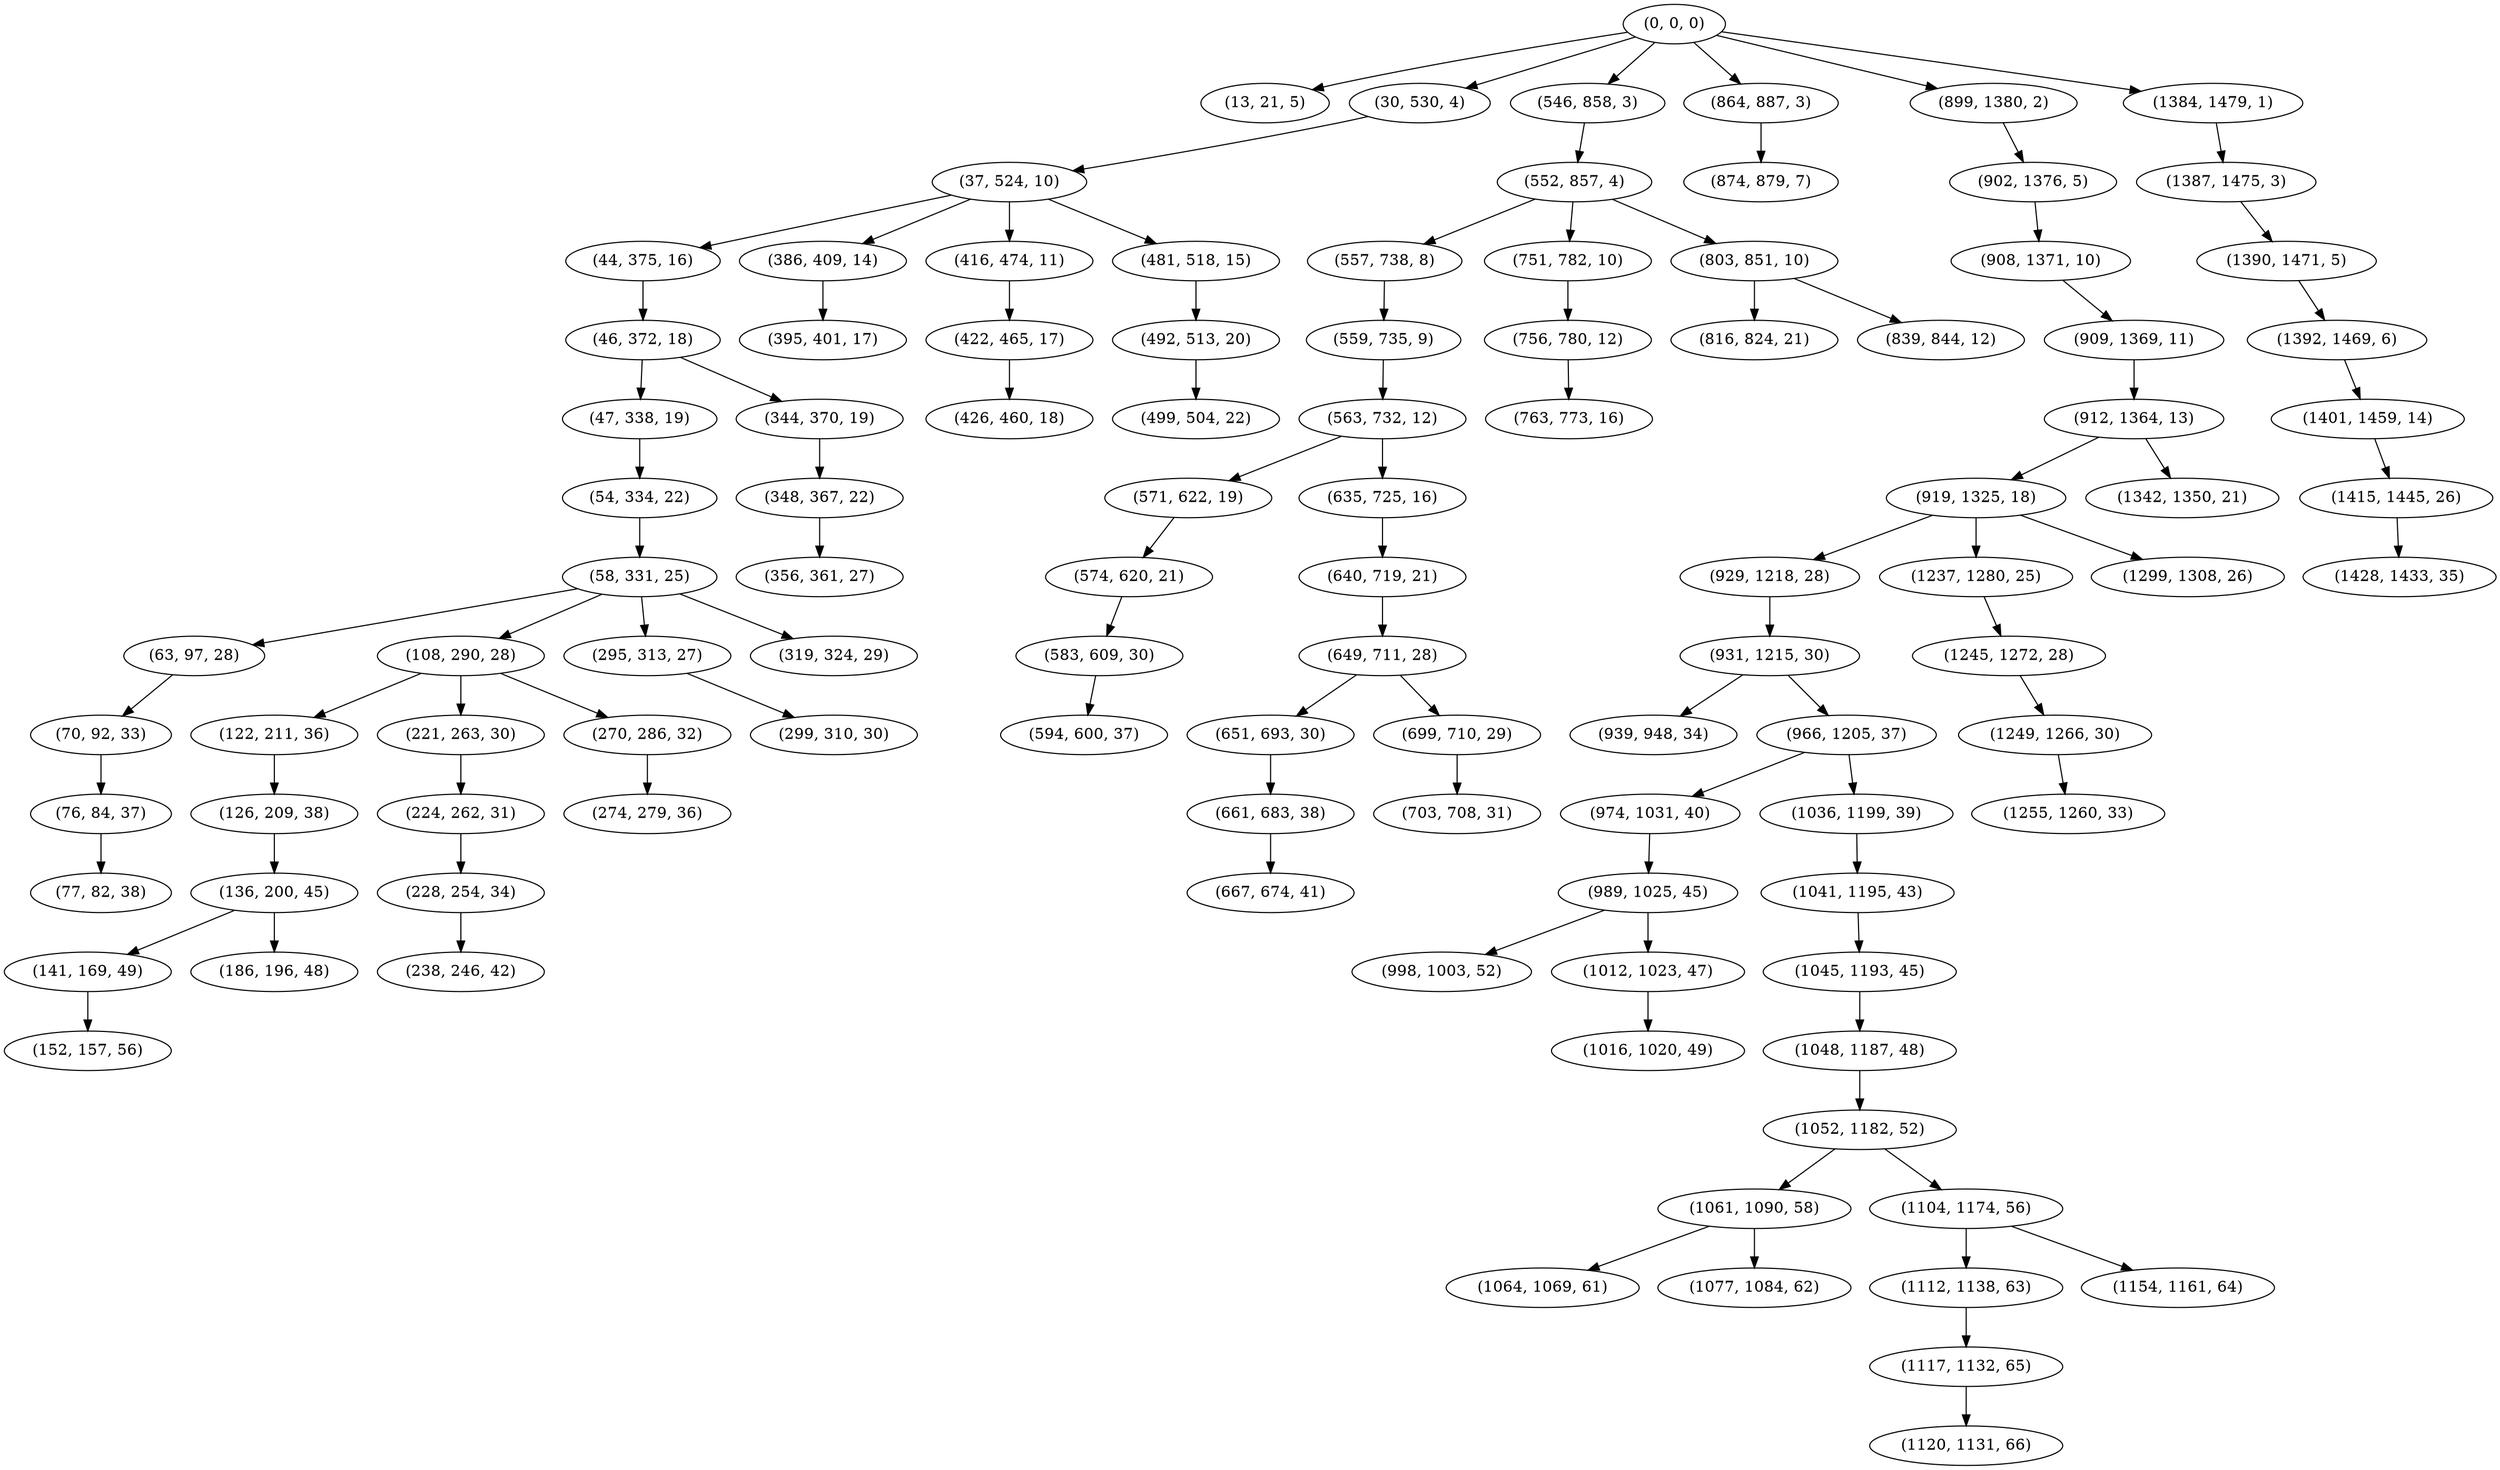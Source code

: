digraph tree {
    "(0, 0, 0)";
    "(13, 21, 5)";
    "(30, 530, 4)";
    "(37, 524, 10)";
    "(44, 375, 16)";
    "(46, 372, 18)";
    "(47, 338, 19)";
    "(54, 334, 22)";
    "(58, 331, 25)";
    "(63, 97, 28)";
    "(70, 92, 33)";
    "(76, 84, 37)";
    "(77, 82, 38)";
    "(108, 290, 28)";
    "(122, 211, 36)";
    "(126, 209, 38)";
    "(136, 200, 45)";
    "(141, 169, 49)";
    "(152, 157, 56)";
    "(186, 196, 48)";
    "(221, 263, 30)";
    "(224, 262, 31)";
    "(228, 254, 34)";
    "(238, 246, 42)";
    "(270, 286, 32)";
    "(274, 279, 36)";
    "(295, 313, 27)";
    "(299, 310, 30)";
    "(319, 324, 29)";
    "(344, 370, 19)";
    "(348, 367, 22)";
    "(356, 361, 27)";
    "(386, 409, 14)";
    "(395, 401, 17)";
    "(416, 474, 11)";
    "(422, 465, 17)";
    "(426, 460, 18)";
    "(481, 518, 15)";
    "(492, 513, 20)";
    "(499, 504, 22)";
    "(546, 858, 3)";
    "(552, 857, 4)";
    "(557, 738, 8)";
    "(559, 735, 9)";
    "(563, 732, 12)";
    "(571, 622, 19)";
    "(574, 620, 21)";
    "(583, 609, 30)";
    "(594, 600, 37)";
    "(635, 725, 16)";
    "(640, 719, 21)";
    "(649, 711, 28)";
    "(651, 693, 30)";
    "(661, 683, 38)";
    "(667, 674, 41)";
    "(699, 710, 29)";
    "(703, 708, 31)";
    "(751, 782, 10)";
    "(756, 780, 12)";
    "(763, 773, 16)";
    "(803, 851, 10)";
    "(816, 824, 21)";
    "(839, 844, 12)";
    "(864, 887, 3)";
    "(874, 879, 7)";
    "(899, 1380, 2)";
    "(902, 1376, 5)";
    "(908, 1371, 10)";
    "(909, 1369, 11)";
    "(912, 1364, 13)";
    "(919, 1325, 18)";
    "(929, 1218, 28)";
    "(931, 1215, 30)";
    "(939, 948, 34)";
    "(966, 1205, 37)";
    "(974, 1031, 40)";
    "(989, 1025, 45)";
    "(998, 1003, 52)";
    "(1012, 1023, 47)";
    "(1016, 1020, 49)";
    "(1036, 1199, 39)";
    "(1041, 1195, 43)";
    "(1045, 1193, 45)";
    "(1048, 1187, 48)";
    "(1052, 1182, 52)";
    "(1061, 1090, 58)";
    "(1064, 1069, 61)";
    "(1077, 1084, 62)";
    "(1104, 1174, 56)";
    "(1112, 1138, 63)";
    "(1117, 1132, 65)";
    "(1120, 1131, 66)";
    "(1154, 1161, 64)";
    "(1237, 1280, 25)";
    "(1245, 1272, 28)";
    "(1249, 1266, 30)";
    "(1255, 1260, 33)";
    "(1299, 1308, 26)";
    "(1342, 1350, 21)";
    "(1384, 1479, 1)";
    "(1387, 1475, 3)";
    "(1390, 1471, 5)";
    "(1392, 1469, 6)";
    "(1401, 1459, 14)";
    "(1415, 1445, 26)";
    "(1428, 1433, 35)";
    "(0, 0, 0)" -> "(13, 21, 5)";
    "(0, 0, 0)" -> "(30, 530, 4)";
    "(0, 0, 0)" -> "(546, 858, 3)";
    "(0, 0, 0)" -> "(864, 887, 3)";
    "(0, 0, 0)" -> "(899, 1380, 2)";
    "(0, 0, 0)" -> "(1384, 1479, 1)";
    "(30, 530, 4)" -> "(37, 524, 10)";
    "(37, 524, 10)" -> "(44, 375, 16)";
    "(37, 524, 10)" -> "(386, 409, 14)";
    "(37, 524, 10)" -> "(416, 474, 11)";
    "(37, 524, 10)" -> "(481, 518, 15)";
    "(44, 375, 16)" -> "(46, 372, 18)";
    "(46, 372, 18)" -> "(47, 338, 19)";
    "(46, 372, 18)" -> "(344, 370, 19)";
    "(47, 338, 19)" -> "(54, 334, 22)";
    "(54, 334, 22)" -> "(58, 331, 25)";
    "(58, 331, 25)" -> "(63, 97, 28)";
    "(58, 331, 25)" -> "(108, 290, 28)";
    "(58, 331, 25)" -> "(295, 313, 27)";
    "(58, 331, 25)" -> "(319, 324, 29)";
    "(63, 97, 28)" -> "(70, 92, 33)";
    "(70, 92, 33)" -> "(76, 84, 37)";
    "(76, 84, 37)" -> "(77, 82, 38)";
    "(108, 290, 28)" -> "(122, 211, 36)";
    "(108, 290, 28)" -> "(221, 263, 30)";
    "(108, 290, 28)" -> "(270, 286, 32)";
    "(122, 211, 36)" -> "(126, 209, 38)";
    "(126, 209, 38)" -> "(136, 200, 45)";
    "(136, 200, 45)" -> "(141, 169, 49)";
    "(136, 200, 45)" -> "(186, 196, 48)";
    "(141, 169, 49)" -> "(152, 157, 56)";
    "(221, 263, 30)" -> "(224, 262, 31)";
    "(224, 262, 31)" -> "(228, 254, 34)";
    "(228, 254, 34)" -> "(238, 246, 42)";
    "(270, 286, 32)" -> "(274, 279, 36)";
    "(295, 313, 27)" -> "(299, 310, 30)";
    "(344, 370, 19)" -> "(348, 367, 22)";
    "(348, 367, 22)" -> "(356, 361, 27)";
    "(386, 409, 14)" -> "(395, 401, 17)";
    "(416, 474, 11)" -> "(422, 465, 17)";
    "(422, 465, 17)" -> "(426, 460, 18)";
    "(481, 518, 15)" -> "(492, 513, 20)";
    "(492, 513, 20)" -> "(499, 504, 22)";
    "(546, 858, 3)" -> "(552, 857, 4)";
    "(552, 857, 4)" -> "(557, 738, 8)";
    "(552, 857, 4)" -> "(751, 782, 10)";
    "(552, 857, 4)" -> "(803, 851, 10)";
    "(557, 738, 8)" -> "(559, 735, 9)";
    "(559, 735, 9)" -> "(563, 732, 12)";
    "(563, 732, 12)" -> "(571, 622, 19)";
    "(563, 732, 12)" -> "(635, 725, 16)";
    "(571, 622, 19)" -> "(574, 620, 21)";
    "(574, 620, 21)" -> "(583, 609, 30)";
    "(583, 609, 30)" -> "(594, 600, 37)";
    "(635, 725, 16)" -> "(640, 719, 21)";
    "(640, 719, 21)" -> "(649, 711, 28)";
    "(649, 711, 28)" -> "(651, 693, 30)";
    "(649, 711, 28)" -> "(699, 710, 29)";
    "(651, 693, 30)" -> "(661, 683, 38)";
    "(661, 683, 38)" -> "(667, 674, 41)";
    "(699, 710, 29)" -> "(703, 708, 31)";
    "(751, 782, 10)" -> "(756, 780, 12)";
    "(756, 780, 12)" -> "(763, 773, 16)";
    "(803, 851, 10)" -> "(816, 824, 21)";
    "(803, 851, 10)" -> "(839, 844, 12)";
    "(864, 887, 3)" -> "(874, 879, 7)";
    "(899, 1380, 2)" -> "(902, 1376, 5)";
    "(902, 1376, 5)" -> "(908, 1371, 10)";
    "(908, 1371, 10)" -> "(909, 1369, 11)";
    "(909, 1369, 11)" -> "(912, 1364, 13)";
    "(912, 1364, 13)" -> "(919, 1325, 18)";
    "(912, 1364, 13)" -> "(1342, 1350, 21)";
    "(919, 1325, 18)" -> "(929, 1218, 28)";
    "(919, 1325, 18)" -> "(1237, 1280, 25)";
    "(919, 1325, 18)" -> "(1299, 1308, 26)";
    "(929, 1218, 28)" -> "(931, 1215, 30)";
    "(931, 1215, 30)" -> "(939, 948, 34)";
    "(931, 1215, 30)" -> "(966, 1205, 37)";
    "(966, 1205, 37)" -> "(974, 1031, 40)";
    "(966, 1205, 37)" -> "(1036, 1199, 39)";
    "(974, 1031, 40)" -> "(989, 1025, 45)";
    "(989, 1025, 45)" -> "(998, 1003, 52)";
    "(989, 1025, 45)" -> "(1012, 1023, 47)";
    "(1012, 1023, 47)" -> "(1016, 1020, 49)";
    "(1036, 1199, 39)" -> "(1041, 1195, 43)";
    "(1041, 1195, 43)" -> "(1045, 1193, 45)";
    "(1045, 1193, 45)" -> "(1048, 1187, 48)";
    "(1048, 1187, 48)" -> "(1052, 1182, 52)";
    "(1052, 1182, 52)" -> "(1061, 1090, 58)";
    "(1052, 1182, 52)" -> "(1104, 1174, 56)";
    "(1061, 1090, 58)" -> "(1064, 1069, 61)";
    "(1061, 1090, 58)" -> "(1077, 1084, 62)";
    "(1104, 1174, 56)" -> "(1112, 1138, 63)";
    "(1104, 1174, 56)" -> "(1154, 1161, 64)";
    "(1112, 1138, 63)" -> "(1117, 1132, 65)";
    "(1117, 1132, 65)" -> "(1120, 1131, 66)";
    "(1237, 1280, 25)" -> "(1245, 1272, 28)";
    "(1245, 1272, 28)" -> "(1249, 1266, 30)";
    "(1249, 1266, 30)" -> "(1255, 1260, 33)";
    "(1384, 1479, 1)" -> "(1387, 1475, 3)";
    "(1387, 1475, 3)" -> "(1390, 1471, 5)";
    "(1390, 1471, 5)" -> "(1392, 1469, 6)";
    "(1392, 1469, 6)" -> "(1401, 1459, 14)";
    "(1401, 1459, 14)" -> "(1415, 1445, 26)";
    "(1415, 1445, 26)" -> "(1428, 1433, 35)";
}
